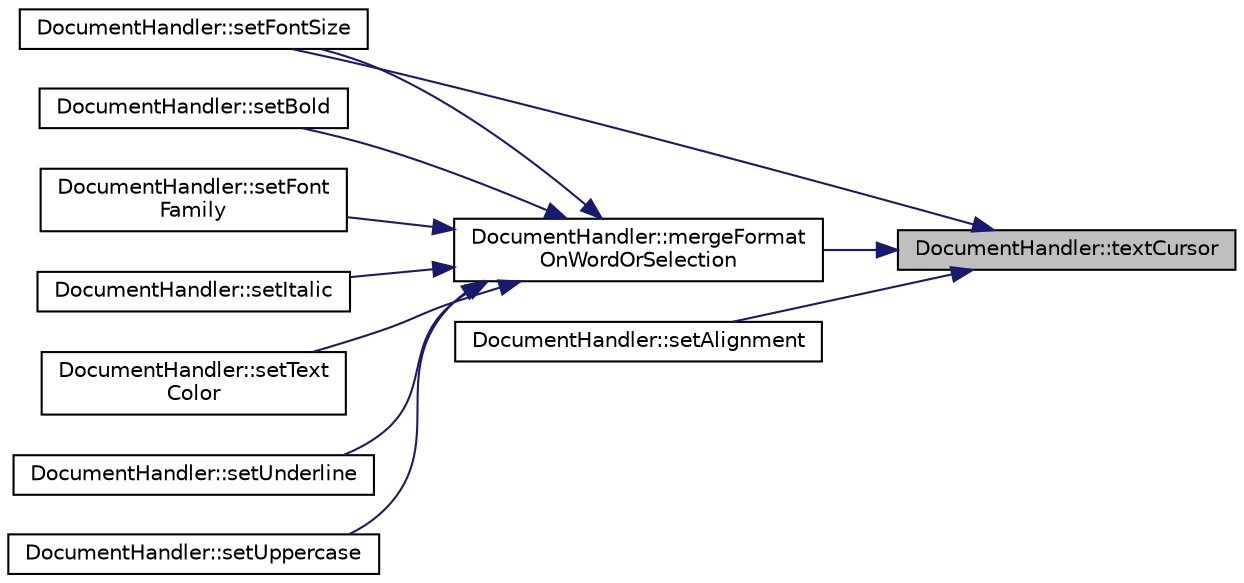 digraph "DocumentHandler::textCursor"
{
 // INTERACTIVE_SVG=YES
 // LATEX_PDF_SIZE
  edge [fontname="Helvetica",fontsize="10",labelfontname="Helvetica",labelfontsize="10"];
  node [fontname="Helvetica",fontsize="10",shape=record];
  rankdir="RL";
  Node180 [label="DocumentHandler::textCursor",height=0.2,width=0.4,color="black", fillcolor="grey75", style="filled", fontcolor="black",tooltip=" "];
  Node180 -> Node181 [dir="back",color="midnightblue",fontsize="10",style="solid",fontname="Helvetica"];
  Node181 [label="DocumentHandler::mergeFormat\lOnWordOrSelection",height=0.2,width=0.4,color="black", fillcolor="white", style="filled",URL="$class_document_handler.html#a3046301aae94fd351f84a2d2bfd3639d",tooltip=" "];
  Node181 -> Node182 [dir="back",color="midnightblue",fontsize="10",style="solid",fontname="Helvetica"];
  Node182 [label="DocumentHandler::setBold",height=0.2,width=0.4,color="black", fillcolor="white", style="filled",URL="$class_document_handler.html#a5a8f174220d039a60b64a606a17a1876",tooltip=" "];
  Node181 -> Node183 [dir="back",color="midnightblue",fontsize="10",style="solid",fontname="Helvetica"];
  Node183 [label="DocumentHandler::setFont\lFamily",height=0.2,width=0.4,color="black", fillcolor="white", style="filled",URL="$class_document_handler.html#ac5f183ed3fb4cb3734b81bbbe59e4df7",tooltip=" "];
  Node181 -> Node184 [dir="back",color="midnightblue",fontsize="10",style="solid",fontname="Helvetica"];
  Node184 [label="DocumentHandler::setFontSize",height=0.2,width=0.4,color="black", fillcolor="white", style="filled",URL="$class_document_handler.html#a9a08bdefbc09663df312091b77662b63",tooltip=" "];
  Node181 -> Node185 [dir="back",color="midnightblue",fontsize="10",style="solid",fontname="Helvetica"];
  Node185 [label="DocumentHandler::setItalic",height=0.2,width=0.4,color="black", fillcolor="white", style="filled",URL="$class_document_handler.html#a57f25c4ba7a38e8bc1aa90a38bc2e701",tooltip=" "];
  Node181 -> Node186 [dir="back",color="midnightblue",fontsize="10",style="solid",fontname="Helvetica"];
  Node186 [label="DocumentHandler::setText\lColor",height=0.2,width=0.4,color="black", fillcolor="white", style="filled",URL="$class_document_handler.html#ae540564011a0856e6e6cab0afa8c85bb",tooltip=" "];
  Node181 -> Node187 [dir="back",color="midnightblue",fontsize="10",style="solid",fontname="Helvetica"];
  Node187 [label="DocumentHandler::setUnderline",height=0.2,width=0.4,color="black", fillcolor="white", style="filled",URL="$class_document_handler.html#a62ca6e009b2ae07dea283cc8bd1663c6",tooltip=" "];
  Node181 -> Node188 [dir="back",color="midnightblue",fontsize="10",style="solid",fontname="Helvetica"];
  Node188 [label="DocumentHandler::setUppercase",height=0.2,width=0.4,color="black", fillcolor="white", style="filled",URL="$class_document_handler.html#a73c8a4ad127fb04066f28d62b410c8bf",tooltip=" "];
  Node180 -> Node189 [dir="back",color="midnightblue",fontsize="10",style="solid",fontname="Helvetica"];
  Node189 [label="DocumentHandler::setAlignment",height=0.2,width=0.4,color="black", fillcolor="white", style="filled",URL="$class_document_handler.html#acc46ac25c6410d881af73826219ae418",tooltip=" "];
  Node180 -> Node184 [dir="back",color="midnightblue",fontsize="10",style="solid",fontname="Helvetica"];
}
